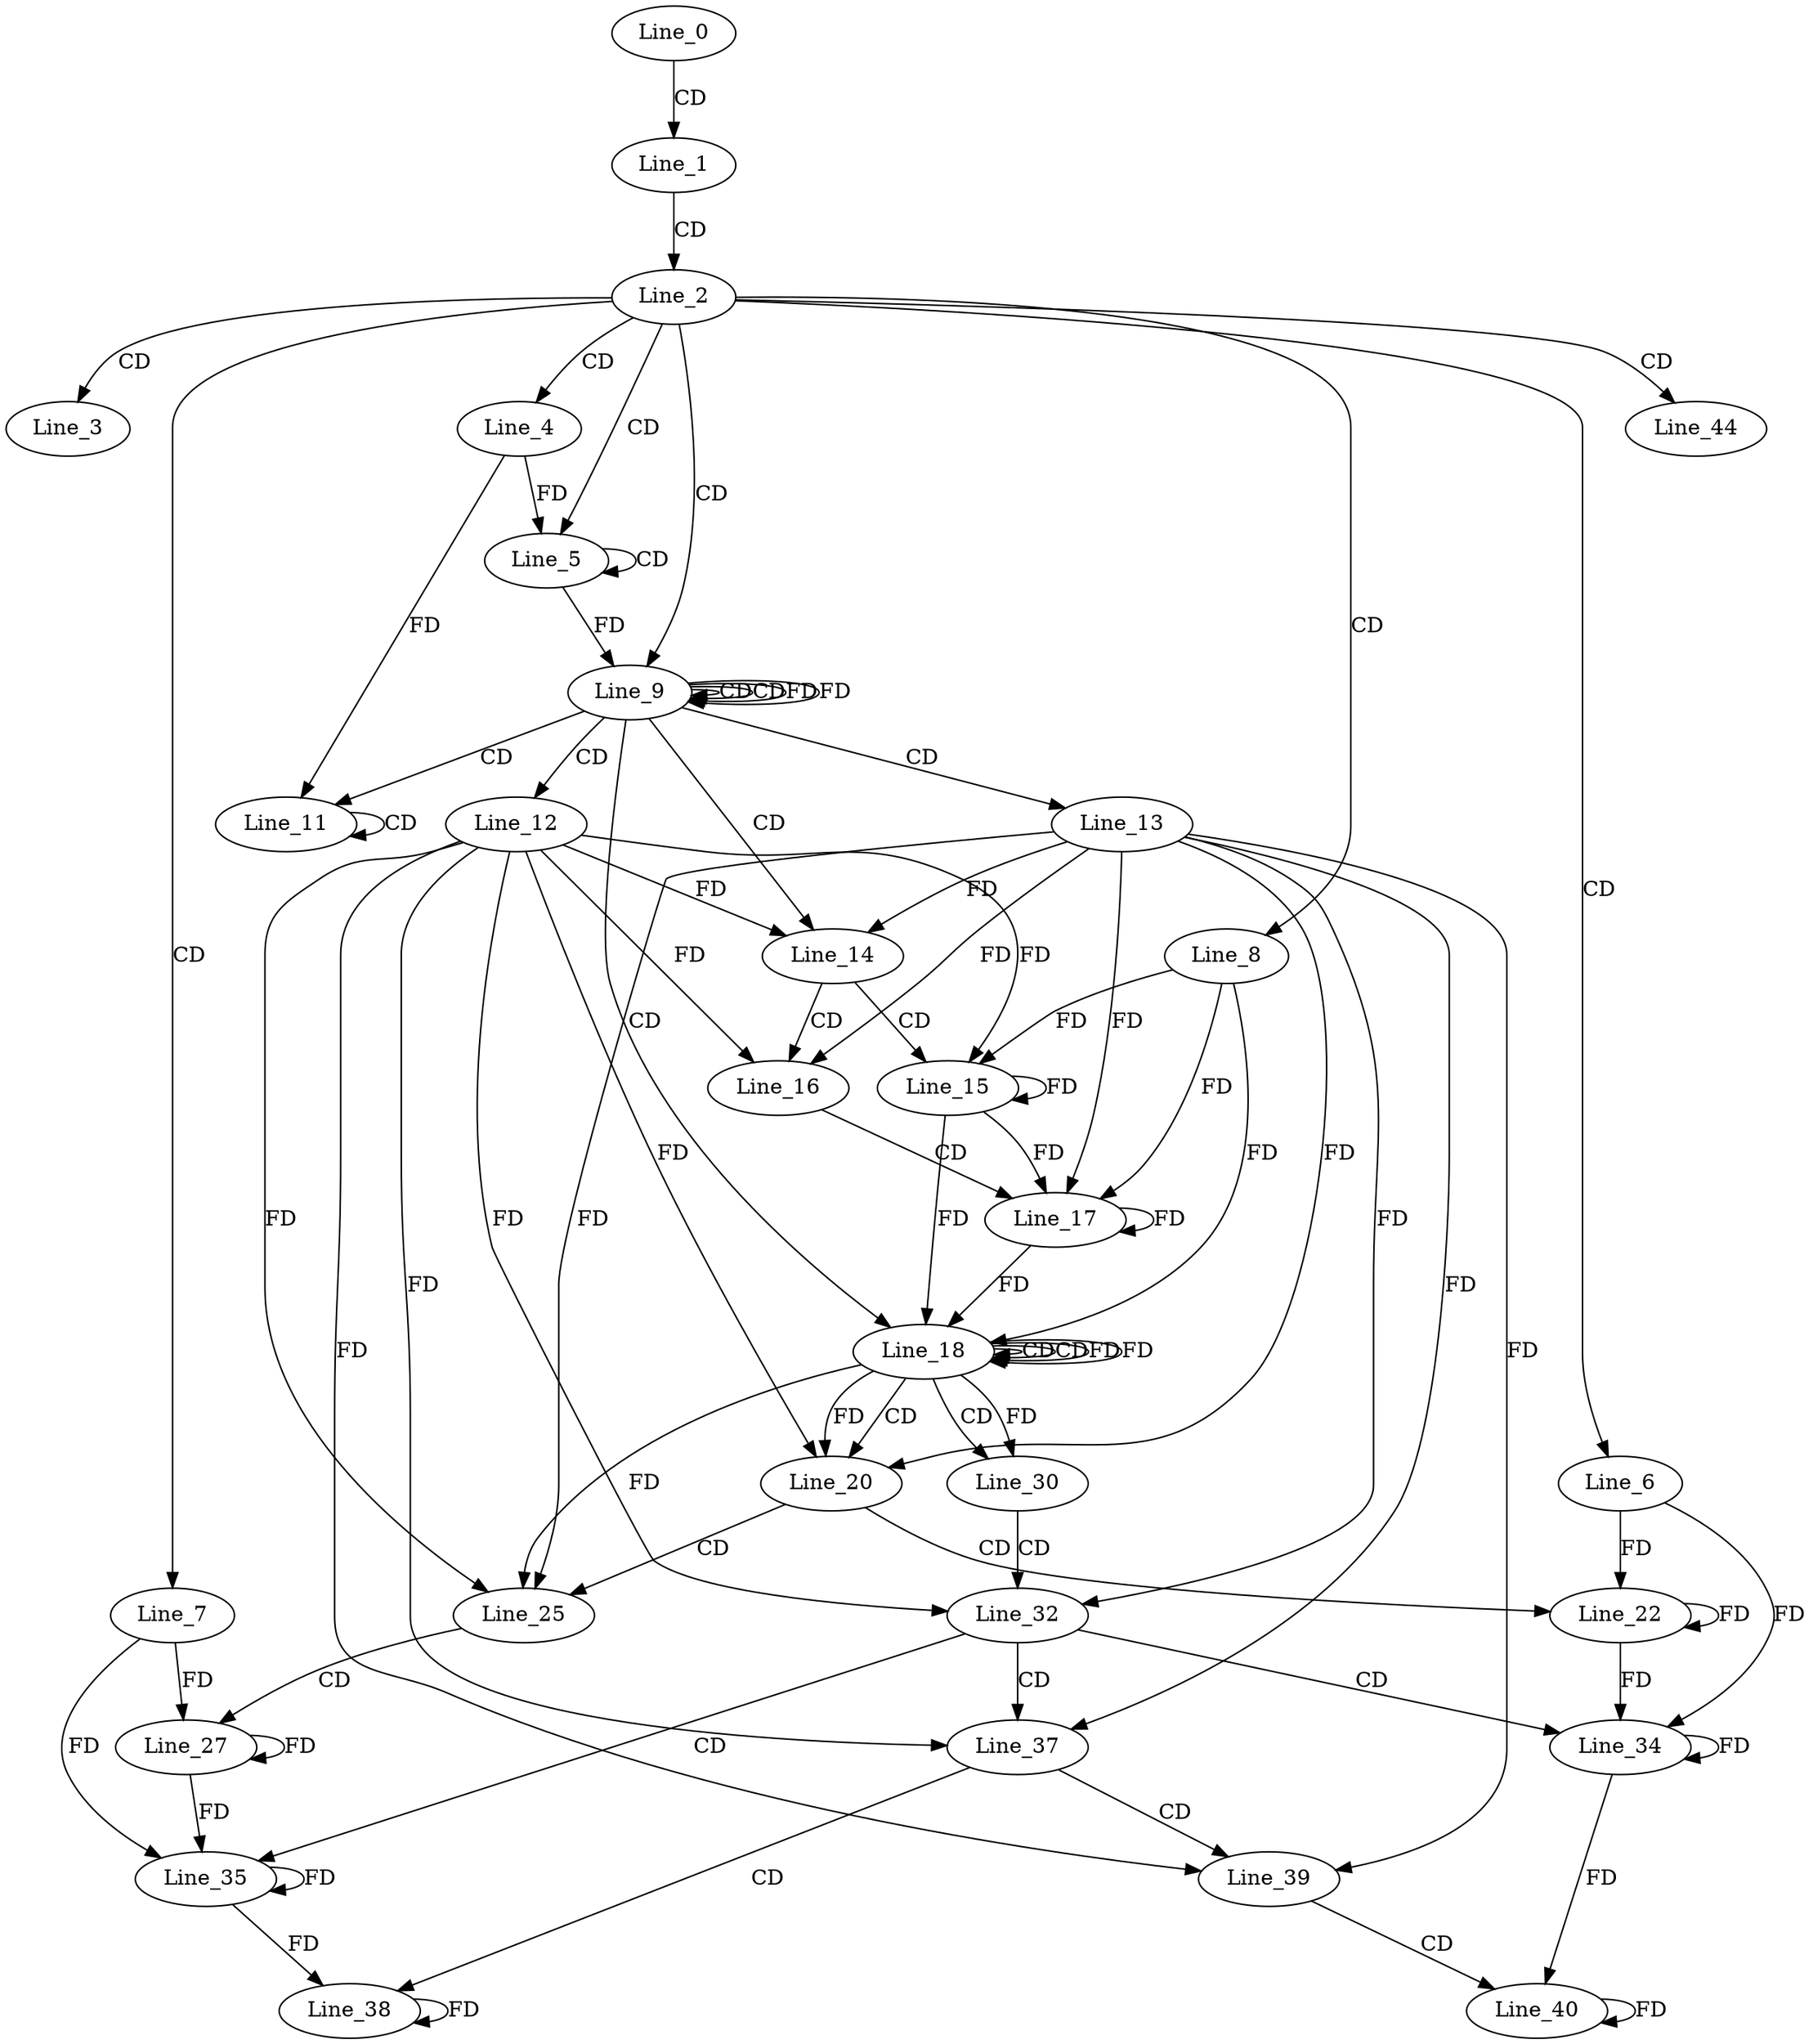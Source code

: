 digraph G {
  Line_0;
  Line_1;
  Line_2;
  Line_3;
  Line_4;
  Line_5;
  Line_5;
  Line_5;
  Line_6;
  Line_7;
  Line_8;
  Line_9;
  Line_9;
  Line_9;
  Line_11;
  Line_11;
  Line_11;
  Line_12;
  Line_13;
  Line_14;
  Line_14;
  Line_14;
  Line_15;
  Line_15;
  Line_16;
  Line_16;
  Line_16;
  Line_17;
  Line_17;
  Line_18;
  Line_18;
  Line_18;
  Line_20;
  Line_20;
  Line_20;
  Line_22;
  Line_25;
  Line_25;
  Line_25;
  Line_27;
  Line_30;
  Line_32;
  Line_32;
  Line_32;
  Line_34;
  Line_35;
  Line_37;
  Line_37;
  Line_37;
  Line_38;
  Line_39;
  Line_39;
  Line_39;
  Line_40;
  Line_44;
  Line_0 -> Line_1 [ label="CD" ];
  Line_1 -> Line_2 [ label="CD" ];
  Line_2 -> Line_3 [ label="CD" ];
  Line_2 -> Line_4 [ label="CD" ];
  Line_2 -> Line_5 [ label="CD" ];
  Line_5 -> Line_5 [ label="CD" ];
  Line_4 -> Line_5 [ label="FD" ];
  Line_2 -> Line_6 [ label="CD" ];
  Line_2 -> Line_7 [ label="CD" ];
  Line_2 -> Line_8 [ label="CD" ];
  Line_2 -> Line_9 [ label="CD" ];
  Line_9 -> Line_9 [ label="CD" ];
  Line_5 -> Line_9 [ label="FD" ];
  Line_9 -> Line_9 [ label="CD" ];
  Line_9 -> Line_9 [ label="FD" ];
  Line_9 -> Line_11 [ label="CD" ];
  Line_11 -> Line_11 [ label="CD" ];
  Line_4 -> Line_11 [ label="FD" ];
  Line_9 -> Line_12 [ label="CD" ];
  Line_9 -> Line_13 [ label="CD" ];
  Line_9 -> Line_14 [ label="CD" ];
  Line_12 -> Line_14 [ label="FD" ];
  Line_13 -> Line_14 [ label="FD" ];
  Line_14 -> Line_15 [ label="CD" ];
  Line_15 -> Line_15 [ label="FD" ];
  Line_8 -> Line_15 [ label="FD" ];
  Line_12 -> Line_15 [ label="FD" ];
  Line_14 -> Line_16 [ label="CD" ];
  Line_12 -> Line_16 [ label="FD" ];
  Line_13 -> Line_16 [ label="FD" ];
  Line_16 -> Line_17 [ label="CD" ];
  Line_15 -> Line_17 [ label="FD" ];
  Line_17 -> Line_17 [ label="FD" ];
  Line_8 -> Line_17 [ label="FD" ];
  Line_13 -> Line_17 [ label="FD" ];
  Line_9 -> Line_18 [ label="CD" ];
  Line_18 -> Line_18 [ label="CD" ];
  Line_15 -> Line_18 [ label="FD" ];
  Line_17 -> Line_18 [ label="FD" ];
  Line_8 -> Line_18 [ label="FD" ];
  Line_18 -> Line_18 [ label="CD" ];
  Line_18 -> Line_18 [ label="FD" ];
  Line_18 -> Line_20 [ label="CD" ];
  Line_12 -> Line_20 [ label="FD" ];
  Line_18 -> Line_20 [ label="FD" ];
  Line_13 -> Line_20 [ label="FD" ];
  Line_20 -> Line_22 [ label="CD" ];
  Line_22 -> Line_22 [ label="FD" ];
  Line_6 -> Line_22 [ label="FD" ];
  Line_20 -> Line_25 [ label="CD" ];
  Line_12 -> Line_25 [ label="FD" ];
  Line_18 -> Line_25 [ label="FD" ];
  Line_13 -> Line_25 [ label="FD" ];
  Line_25 -> Line_27 [ label="CD" ];
  Line_27 -> Line_27 [ label="FD" ];
  Line_7 -> Line_27 [ label="FD" ];
  Line_18 -> Line_30 [ label="CD" ];
  Line_18 -> Line_30 [ label="FD" ];
  Line_30 -> Line_32 [ label="CD" ];
  Line_12 -> Line_32 [ label="FD" ];
  Line_13 -> Line_32 [ label="FD" ];
  Line_32 -> Line_34 [ label="CD" ];
  Line_22 -> Line_34 [ label="FD" ];
  Line_34 -> Line_34 [ label="FD" ];
  Line_6 -> Line_34 [ label="FD" ];
  Line_32 -> Line_35 [ label="CD" ];
  Line_27 -> Line_35 [ label="FD" ];
  Line_35 -> Line_35 [ label="FD" ];
  Line_7 -> Line_35 [ label="FD" ];
  Line_32 -> Line_37 [ label="CD" ];
  Line_12 -> Line_37 [ label="FD" ];
  Line_13 -> Line_37 [ label="FD" ];
  Line_37 -> Line_38 [ label="CD" ];
  Line_35 -> Line_38 [ label="FD" ];
  Line_38 -> Line_38 [ label="FD" ];
  Line_37 -> Line_39 [ label="CD" ];
  Line_12 -> Line_39 [ label="FD" ];
  Line_13 -> Line_39 [ label="FD" ];
  Line_39 -> Line_40 [ label="CD" ];
  Line_34 -> Line_40 [ label="FD" ];
  Line_40 -> Line_40 [ label="FD" ];
  Line_2 -> Line_44 [ label="CD" ];
  Line_9 -> Line_9 [ label="FD" ];
  Line_18 -> Line_18 [ label="FD" ];
}
